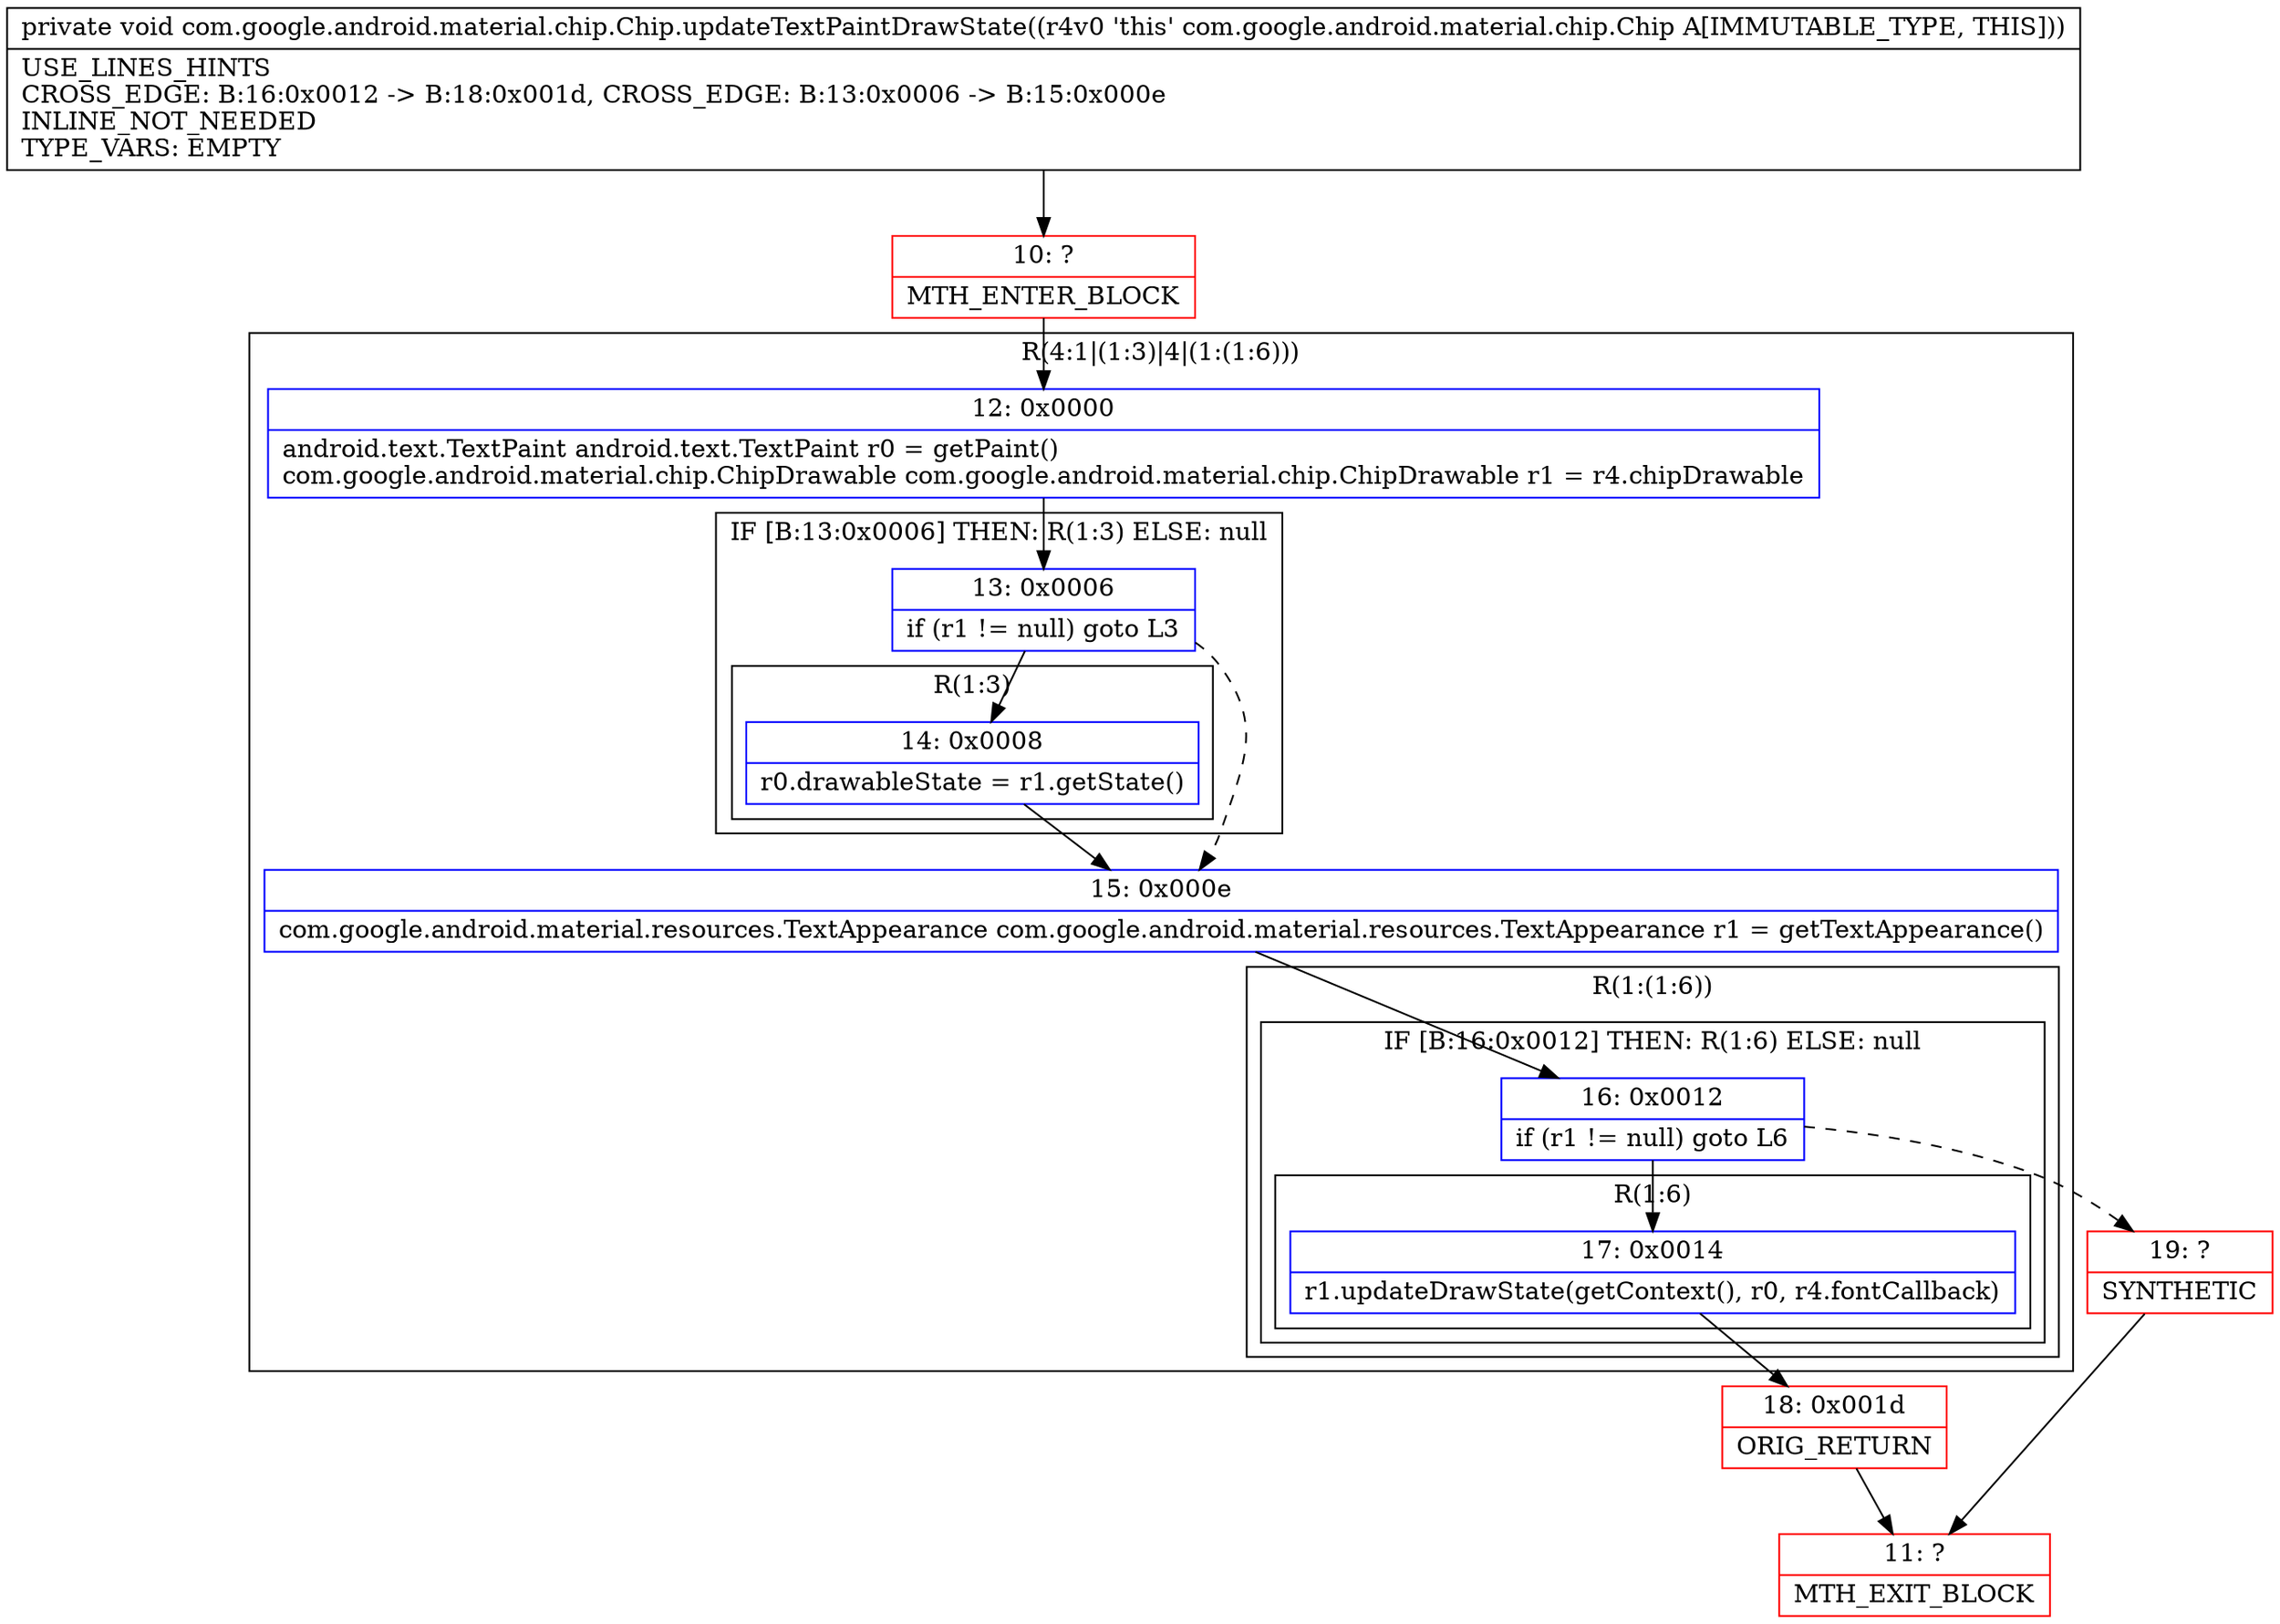 digraph "CFG forcom.google.android.material.chip.Chip.updateTextPaintDrawState()V" {
subgraph cluster_Region_349316182 {
label = "R(4:1|(1:3)|4|(1:(1:6)))";
node [shape=record,color=blue];
Node_12 [shape=record,label="{12\:\ 0x0000|android.text.TextPaint android.text.TextPaint r0 = getPaint()\lcom.google.android.material.chip.ChipDrawable com.google.android.material.chip.ChipDrawable r1 = r4.chipDrawable\l}"];
subgraph cluster_IfRegion_490973051 {
label = "IF [B:13:0x0006] THEN: R(1:3) ELSE: null";
node [shape=record,color=blue];
Node_13 [shape=record,label="{13\:\ 0x0006|if (r1 != null) goto L3\l}"];
subgraph cluster_Region_2048587191 {
label = "R(1:3)";
node [shape=record,color=blue];
Node_14 [shape=record,label="{14\:\ 0x0008|r0.drawableState = r1.getState()\l}"];
}
}
Node_15 [shape=record,label="{15\:\ 0x000e|com.google.android.material.resources.TextAppearance com.google.android.material.resources.TextAppearance r1 = getTextAppearance()\l}"];
subgraph cluster_Region_813940968 {
label = "R(1:(1:6))";
node [shape=record,color=blue];
subgraph cluster_IfRegion_406245393 {
label = "IF [B:16:0x0012] THEN: R(1:6) ELSE: null";
node [shape=record,color=blue];
Node_16 [shape=record,label="{16\:\ 0x0012|if (r1 != null) goto L6\l}"];
subgraph cluster_Region_1180363133 {
label = "R(1:6)";
node [shape=record,color=blue];
Node_17 [shape=record,label="{17\:\ 0x0014|r1.updateDrawState(getContext(), r0, r4.fontCallback)\l}"];
}
}
}
}
Node_10 [shape=record,color=red,label="{10\:\ ?|MTH_ENTER_BLOCK\l}"];
Node_18 [shape=record,color=red,label="{18\:\ 0x001d|ORIG_RETURN\l}"];
Node_11 [shape=record,color=red,label="{11\:\ ?|MTH_EXIT_BLOCK\l}"];
Node_19 [shape=record,color=red,label="{19\:\ ?|SYNTHETIC\l}"];
MethodNode[shape=record,label="{private void com.google.android.material.chip.Chip.updateTextPaintDrawState((r4v0 'this' com.google.android.material.chip.Chip A[IMMUTABLE_TYPE, THIS]))  | USE_LINES_HINTS\lCROSS_EDGE: B:16:0x0012 \-\> B:18:0x001d, CROSS_EDGE: B:13:0x0006 \-\> B:15:0x000e\lINLINE_NOT_NEEDED\lTYPE_VARS: EMPTY\l}"];
MethodNode -> Node_10;Node_12 -> Node_13;
Node_13 -> Node_14;
Node_13 -> Node_15[style=dashed];
Node_14 -> Node_15;
Node_15 -> Node_16;
Node_16 -> Node_17;
Node_16 -> Node_19[style=dashed];
Node_17 -> Node_18;
Node_10 -> Node_12;
Node_18 -> Node_11;
Node_19 -> Node_11;
}

